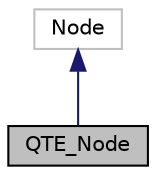 digraph "QTE_Node"
{
 // LATEX_PDF_SIZE
  edge [fontname="Helvetica",fontsize="10",labelfontname="Helvetica",labelfontsize="10"];
  node [fontname="Helvetica",fontsize="10",shape=record];
  Node1 [label="QTE_Node",height=0.2,width=0.4,color="black", fillcolor="grey75", style="filled", fontcolor="black",tooltip="A node that represents a singular Quick Time Event in the QT-Timeline."];
  Node2 -> Node1 [dir="back",color="midnightblue",fontsize="10",style="solid",fontname="Helvetica"];
  Node2 [label="Node",height=0.2,width=0.4,color="grey75", fillcolor="white", style="filled",tooltip=" "];
}
